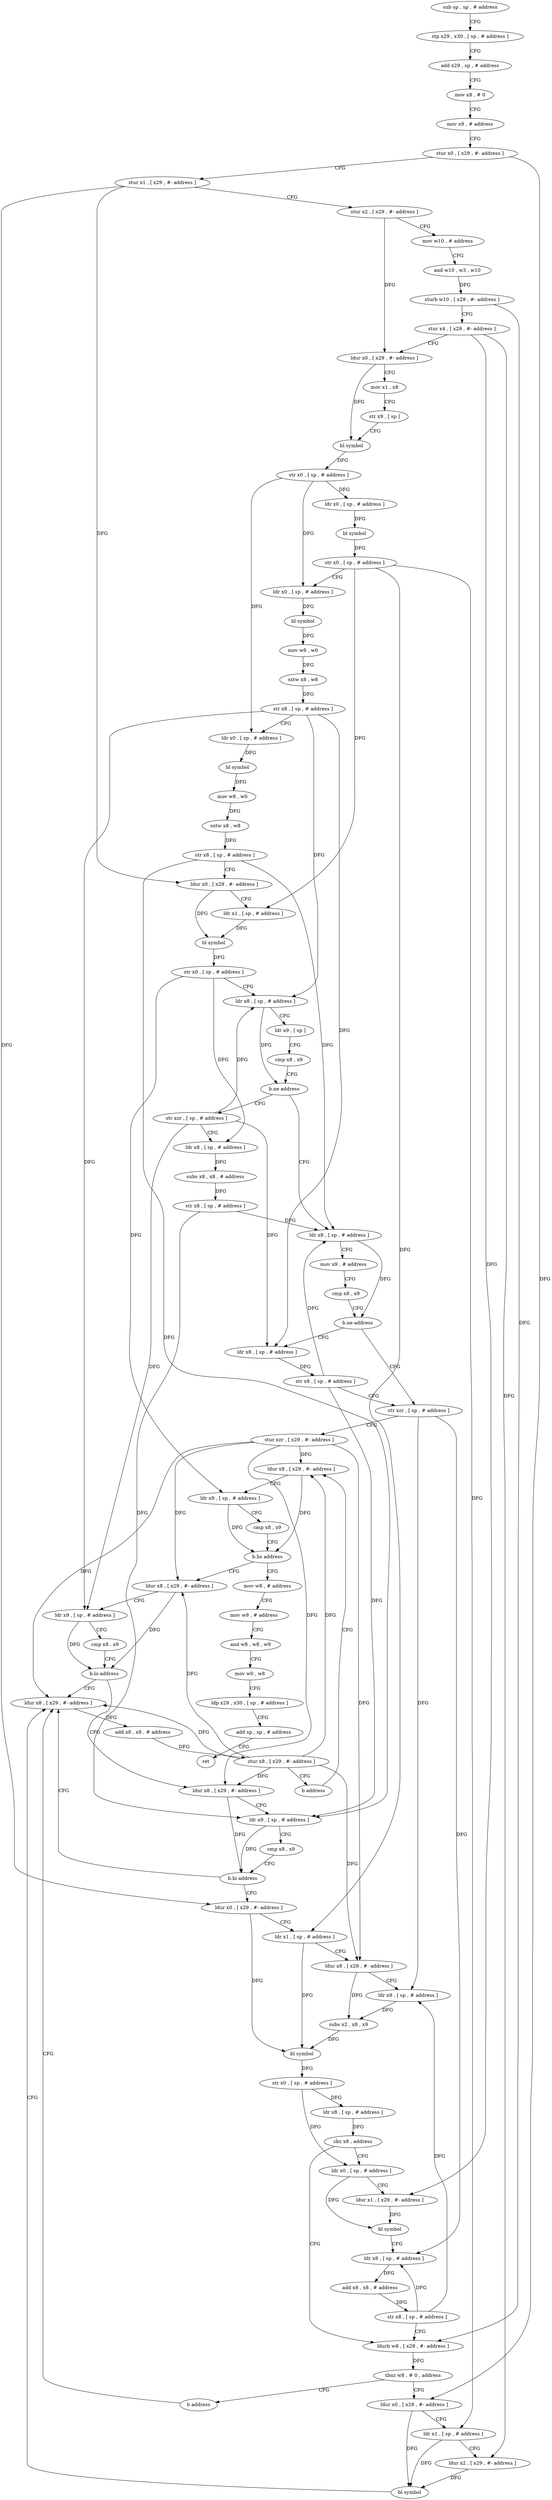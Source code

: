 digraph "func" {
"103720" [label = "sub sp , sp , # address" ]
"103724" [label = "stp x29 , x30 , [ sp , # address ]" ]
"103728" [label = "add x29 , sp , # address" ]
"103732" [label = "mov x8 , # 0" ]
"103736" [label = "mov x9 , # address" ]
"103740" [label = "stur x0 , [ x29 , #- address ]" ]
"103744" [label = "stur x1 , [ x29 , #- address ]" ]
"103748" [label = "stur x2 , [ x29 , #- address ]" ]
"103752" [label = "mov w10 , # address" ]
"103756" [label = "and w10 , w3 , w10" ]
"103760" [label = "sturb w10 , [ x29 , #- address ]" ]
"103764" [label = "stur x4 , [ x29 , #- address ]" ]
"103768" [label = "ldur x0 , [ x29 , #- address ]" ]
"103772" [label = "mov x1 , x8" ]
"103776" [label = "str x9 , [ sp ]" ]
"103780" [label = "bl symbol" ]
"103784" [label = "str x0 , [ sp , # address ]" ]
"103788" [label = "ldr x0 , [ sp , # address ]" ]
"103792" [label = "bl symbol" ]
"103796" [label = "str x0 , [ sp , # address ]" ]
"103800" [label = "ldr x0 , [ sp , # address ]" ]
"103804" [label = "bl symbol" ]
"103808" [label = "mov w8 , w0" ]
"103812" [label = "sxtw x8 , w8" ]
"103816" [label = "str x8 , [ sp , # address ]" ]
"103820" [label = "ldr x0 , [ sp , # address ]" ]
"103824" [label = "bl symbol" ]
"103828" [label = "mov w8 , w0" ]
"103832" [label = "sxtw x8 , w8" ]
"103836" [label = "str x8 , [ sp , # address ]" ]
"103840" [label = "ldur x0 , [ x29 , #- address ]" ]
"103844" [label = "ldr x1 , [ sp , # address ]" ]
"103848" [label = "bl symbol" ]
"103852" [label = "str x0 , [ sp , # address ]" ]
"103856" [label = "ldr x8 , [ sp , # address ]" ]
"103860" [label = "ldr x9 , [ sp ]" ]
"103864" [label = "cmp x8 , x9" ]
"103868" [label = "b.ne address" ]
"103888" [label = "ldr x8 , [ sp , # address ]" ]
"103872" [label = "str xzr , [ sp , # address ]" ]
"103892" [label = "mov x9 , # address" ]
"103896" [label = "cmp x8 , x9" ]
"103900" [label = "b.ne address" ]
"103912" [label = "str xzr , [ sp , # address ]" ]
"103904" [label = "ldr x8 , [ sp , # address ]" ]
"103876" [label = "ldr x8 , [ sp , # address ]" ]
"103880" [label = "subs x8 , x8 , # address" ]
"103884" [label = "str x8 , [ sp , # address ]" ]
"103916" [label = "stur xzr , [ x29 , #- address ]" ]
"103920" [label = "ldur x8 , [ x29 , #- address ]" ]
"103908" [label = "str x8 , [ sp , # address ]" ]
"104072" [label = "mov w8 , # address" ]
"104076" [label = "mov w9 , # address" ]
"104080" [label = "and w8 , w8 , w9" ]
"104084" [label = "mov w0 , w8" ]
"104088" [label = "ldp x29 , x30 , [ sp , # address ]" ]
"104092" [label = "add sp , sp , # address" ]
"104096" [label = "ret" ]
"103936" [label = "ldur x8 , [ x29 , #- address ]" ]
"103940" [label = "ldr x9 , [ sp , # address ]" ]
"103944" [label = "cmp x8 , x9" ]
"103948" [label = "b.lo address" ]
"104056" [label = "ldur x8 , [ x29 , #- address ]" ]
"103952" [label = "ldur x8 , [ x29 , #- address ]" ]
"104060" [label = "add x8 , x8 , # address" ]
"104064" [label = "stur x8 , [ x29 , #- address ]" ]
"104068" [label = "b address" ]
"103956" [label = "ldr x9 , [ sp , # address ]" ]
"103960" [label = "cmp x8 , x9" ]
"103964" [label = "b.hi address" ]
"103968" [label = "ldur x0 , [ x29 , #- address ]" ]
"103924" [label = "ldr x9 , [ sp , # address ]" ]
"103928" [label = "cmp x8 , x9" ]
"103932" [label = "b.hs address" ]
"103972" [label = "ldr x1 , [ sp , # address ]" ]
"103976" [label = "ldur x8 , [ x29 , #- address ]" ]
"103980" [label = "ldr x9 , [ sp , # address ]" ]
"103984" [label = "subs x2 , x8 , x9" ]
"103988" [label = "bl symbol" ]
"103992" [label = "str x0 , [ sp , # address ]" ]
"103996" [label = "ldr x8 , [ sp , # address ]" ]
"104000" [label = "cbz x8 , address" ]
"104028" [label = "ldurb w8 , [ x29 , #- address ]" ]
"104004" [label = "ldr x0 , [ sp , # address ]" ]
"104032" [label = "tbnz w8 , # 0 , address" ]
"104040" [label = "ldur x0 , [ x29 , #- address ]" ]
"104036" [label = "b address" ]
"104008" [label = "ldur x1 , [ x29 , #- address ]" ]
"104012" [label = "bl symbol" ]
"104016" [label = "ldr x8 , [ sp , # address ]" ]
"104020" [label = "add x8 , x8 , # address" ]
"104024" [label = "str x8 , [ sp , # address ]" ]
"104044" [label = "ldr x1 , [ sp , # address ]" ]
"104048" [label = "ldur x2 , [ x29 , #- address ]" ]
"104052" [label = "bl symbol" ]
"103720" -> "103724" [ label = "CFG" ]
"103724" -> "103728" [ label = "CFG" ]
"103728" -> "103732" [ label = "CFG" ]
"103732" -> "103736" [ label = "CFG" ]
"103736" -> "103740" [ label = "CFG" ]
"103740" -> "103744" [ label = "CFG" ]
"103740" -> "104040" [ label = "DFG" ]
"103744" -> "103748" [ label = "CFG" ]
"103744" -> "103840" [ label = "DFG" ]
"103744" -> "103968" [ label = "DFG" ]
"103748" -> "103752" [ label = "CFG" ]
"103748" -> "103768" [ label = "DFG" ]
"103752" -> "103756" [ label = "CFG" ]
"103756" -> "103760" [ label = "DFG" ]
"103760" -> "103764" [ label = "CFG" ]
"103760" -> "104028" [ label = "DFG" ]
"103764" -> "103768" [ label = "CFG" ]
"103764" -> "104008" [ label = "DFG" ]
"103764" -> "104048" [ label = "DFG" ]
"103768" -> "103772" [ label = "CFG" ]
"103768" -> "103780" [ label = "DFG" ]
"103772" -> "103776" [ label = "CFG" ]
"103776" -> "103780" [ label = "CFG" ]
"103780" -> "103784" [ label = "DFG" ]
"103784" -> "103788" [ label = "DFG" ]
"103784" -> "103800" [ label = "DFG" ]
"103784" -> "103820" [ label = "DFG" ]
"103788" -> "103792" [ label = "DFG" ]
"103792" -> "103796" [ label = "DFG" ]
"103796" -> "103800" [ label = "CFG" ]
"103796" -> "103844" [ label = "DFG" ]
"103796" -> "103972" [ label = "DFG" ]
"103796" -> "104044" [ label = "DFG" ]
"103800" -> "103804" [ label = "DFG" ]
"103804" -> "103808" [ label = "DFG" ]
"103808" -> "103812" [ label = "DFG" ]
"103812" -> "103816" [ label = "DFG" ]
"103816" -> "103820" [ label = "CFG" ]
"103816" -> "103856" [ label = "DFG" ]
"103816" -> "103904" [ label = "DFG" ]
"103816" -> "103940" [ label = "DFG" ]
"103820" -> "103824" [ label = "DFG" ]
"103824" -> "103828" [ label = "DFG" ]
"103828" -> "103832" [ label = "DFG" ]
"103832" -> "103836" [ label = "DFG" ]
"103836" -> "103840" [ label = "CFG" ]
"103836" -> "103888" [ label = "DFG" ]
"103836" -> "103956" [ label = "DFG" ]
"103840" -> "103844" [ label = "CFG" ]
"103840" -> "103848" [ label = "DFG" ]
"103844" -> "103848" [ label = "DFG" ]
"103848" -> "103852" [ label = "DFG" ]
"103852" -> "103856" [ label = "CFG" ]
"103852" -> "103876" [ label = "DFG" ]
"103852" -> "103924" [ label = "DFG" ]
"103856" -> "103860" [ label = "CFG" ]
"103856" -> "103868" [ label = "DFG" ]
"103860" -> "103864" [ label = "CFG" ]
"103864" -> "103868" [ label = "CFG" ]
"103868" -> "103888" [ label = "CFG" ]
"103868" -> "103872" [ label = "CFG" ]
"103888" -> "103892" [ label = "CFG" ]
"103888" -> "103900" [ label = "DFG" ]
"103872" -> "103876" [ label = "CFG" ]
"103872" -> "103856" [ label = "DFG" ]
"103872" -> "103904" [ label = "DFG" ]
"103872" -> "103940" [ label = "DFG" ]
"103892" -> "103896" [ label = "CFG" ]
"103896" -> "103900" [ label = "CFG" ]
"103900" -> "103912" [ label = "CFG" ]
"103900" -> "103904" [ label = "CFG" ]
"103912" -> "103916" [ label = "CFG" ]
"103912" -> "103980" [ label = "DFG" ]
"103912" -> "104016" [ label = "DFG" ]
"103904" -> "103908" [ label = "DFG" ]
"103876" -> "103880" [ label = "DFG" ]
"103880" -> "103884" [ label = "DFG" ]
"103884" -> "103888" [ label = "DFG" ]
"103884" -> "103956" [ label = "DFG" ]
"103916" -> "103920" [ label = "DFG" ]
"103916" -> "103936" [ label = "DFG" ]
"103916" -> "104056" [ label = "DFG" ]
"103916" -> "103952" [ label = "DFG" ]
"103916" -> "103976" [ label = "DFG" ]
"103920" -> "103924" [ label = "CFG" ]
"103920" -> "103932" [ label = "DFG" ]
"103908" -> "103912" [ label = "CFG" ]
"103908" -> "103888" [ label = "DFG" ]
"103908" -> "103956" [ label = "DFG" ]
"104072" -> "104076" [ label = "CFG" ]
"104076" -> "104080" [ label = "CFG" ]
"104080" -> "104084" [ label = "CFG" ]
"104084" -> "104088" [ label = "CFG" ]
"104088" -> "104092" [ label = "CFG" ]
"104092" -> "104096" [ label = "CFG" ]
"103936" -> "103940" [ label = "CFG" ]
"103936" -> "103948" [ label = "DFG" ]
"103940" -> "103944" [ label = "CFG" ]
"103940" -> "103948" [ label = "DFG" ]
"103944" -> "103948" [ label = "CFG" ]
"103948" -> "104056" [ label = "CFG" ]
"103948" -> "103952" [ label = "CFG" ]
"104056" -> "104060" [ label = "DFG" ]
"103952" -> "103956" [ label = "CFG" ]
"103952" -> "103964" [ label = "DFG" ]
"104060" -> "104064" [ label = "DFG" ]
"104064" -> "104068" [ label = "CFG" ]
"104064" -> "103920" [ label = "DFG" ]
"104064" -> "103936" [ label = "DFG" ]
"104064" -> "104056" [ label = "DFG" ]
"104064" -> "103952" [ label = "DFG" ]
"104064" -> "103976" [ label = "DFG" ]
"104068" -> "103920" [ label = "CFG" ]
"103956" -> "103960" [ label = "CFG" ]
"103956" -> "103964" [ label = "DFG" ]
"103960" -> "103964" [ label = "CFG" ]
"103964" -> "104056" [ label = "CFG" ]
"103964" -> "103968" [ label = "CFG" ]
"103968" -> "103972" [ label = "CFG" ]
"103968" -> "103988" [ label = "DFG" ]
"103924" -> "103928" [ label = "CFG" ]
"103924" -> "103932" [ label = "DFG" ]
"103928" -> "103932" [ label = "CFG" ]
"103932" -> "104072" [ label = "CFG" ]
"103932" -> "103936" [ label = "CFG" ]
"103972" -> "103976" [ label = "CFG" ]
"103972" -> "103988" [ label = "DFG" ]
"103976" -> "103980" [ label = "CFG" ]
"103976" -> "103984" [ label = "DFG" ]
"103980" -> "103984" [ label = "DFG" ]
"103984" -> "103988" [ label = "DFG" ]
"103988" -> "103992" [ label = "DFG" ]
"103992" -> "103996" [ label = "DFG" ]
"103992" -> "104004" [ label = "DFG" ]
"103996" -> "104000" [ label = "DFG" ]
"104000" -> "104028" [ label = "CFG" ]
"104000" -> "104004" [ label = "CFG" ]
"104028" -> "104032" [ label = "DFG" ]
"104004" -> "104008" [ label = "CFG" ]
"104004" -> "104012" [ label = "DFG" ]
"104032" -> "104040" [ label = "CFG" ]
"104032" -> "104036" [ label = "CFG" ]
"104040" -> "104044" [ label = "CFG" ]
"104040" -> "104052" [ label = "DFG" ]
"104036" -> "104056" [ label = "CFG" ]
"104008" -> "104012" [ label = "DFG" ]
"104012" -> "104016" [ label = "CFG" ]
"104016" -> "104020" [ label = "DFG" ]
"104020" -> "104024" [ label = "DFG" ]
"104024" -> "104028" [ label = "CFG" ]
"104024" -> "103980" [ label = "DFG" ]
"104024" -> "104016" [ label = "DFG" ]
"104044" -> "104048" [ label = "CFG" ]
"104044" -> "104052" [ label = "DFG" ]
"104048" -> "104052" [ label = "DFG" ]
"104052" -> "104056" [ label = "CFG" ]
}
